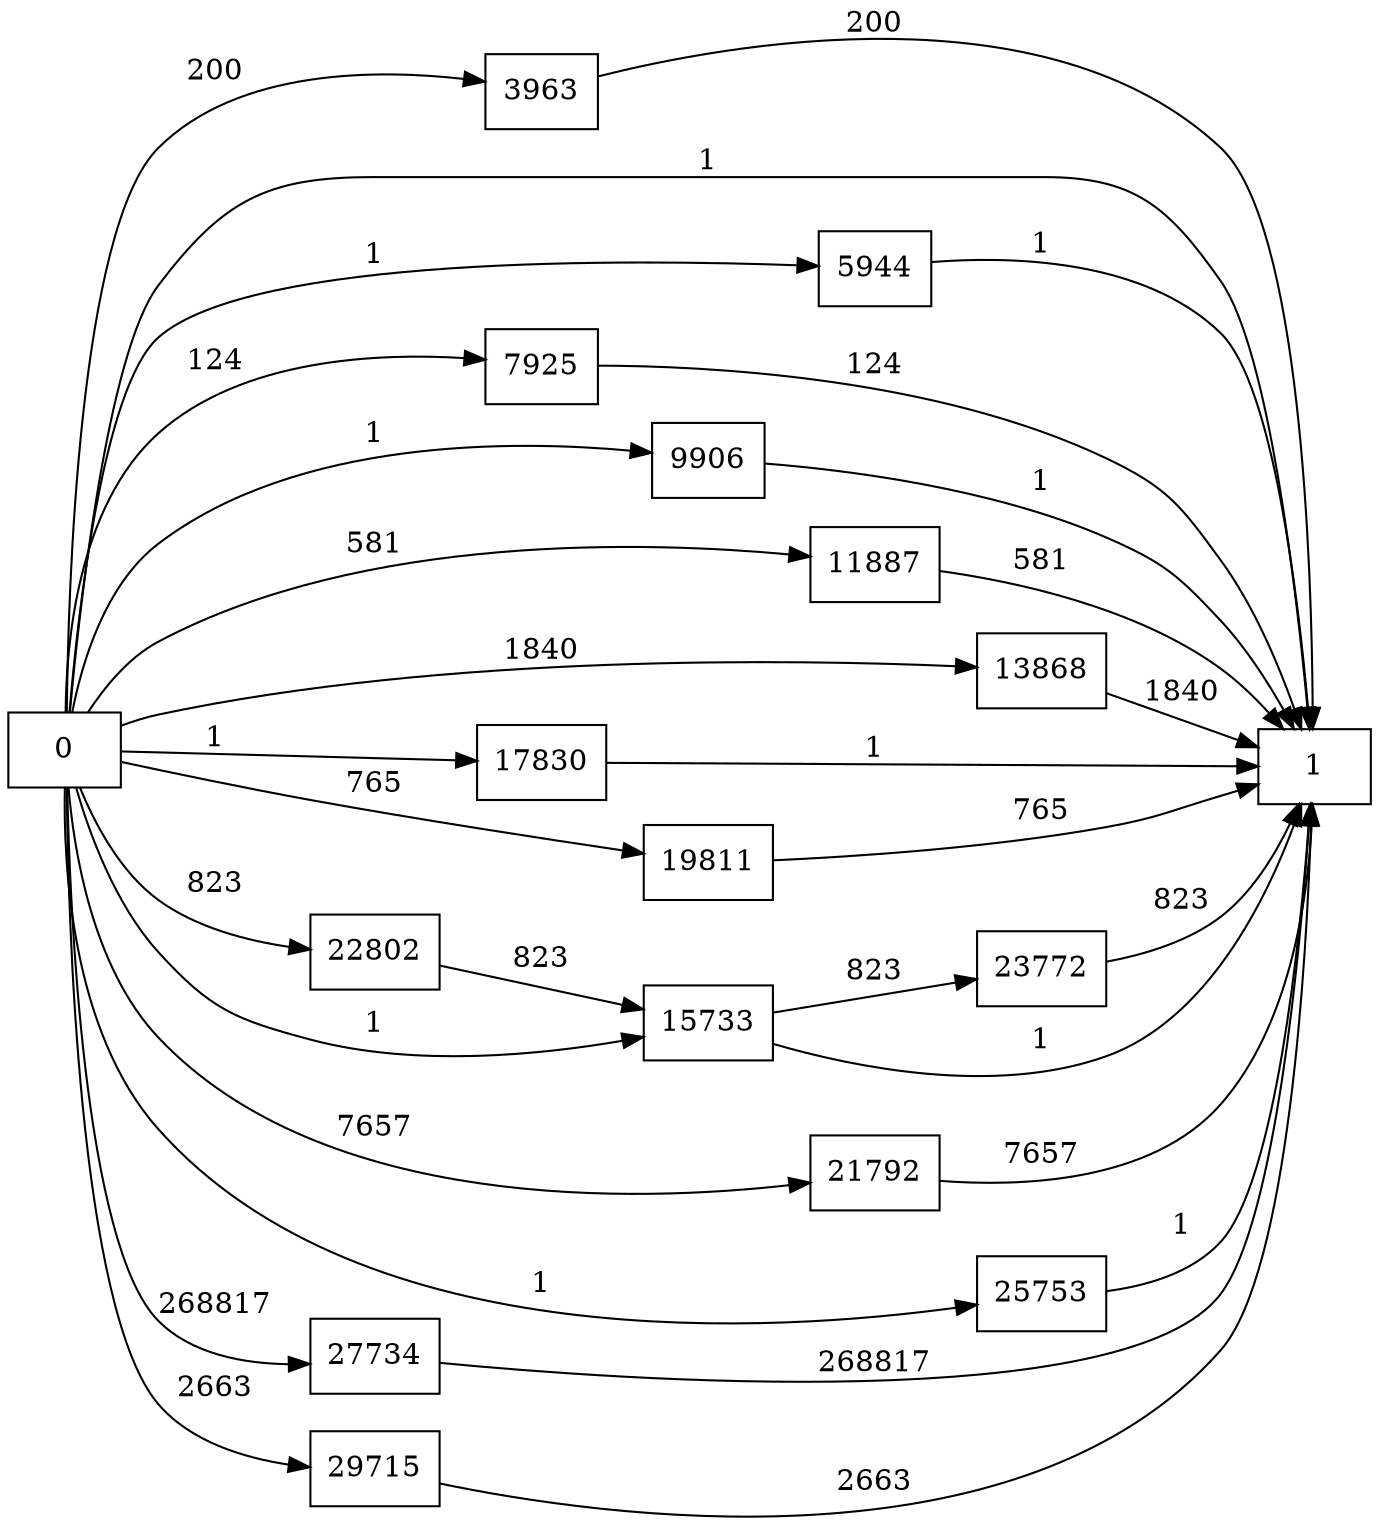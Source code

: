 digraph {
	graph [rankdir=LR]
	node [shape=rectangle]
	3963 -> 1 [label=200]
	5944 -> 1 [label=1]
	7925 -> 1 [label=124]
	9906 -> 1 [label=1]
	11887 -> 1 [label=581]
	13868 -> 1 [label=1840]
	15733 -> 1 [label=1]
	15733 -> 23772 [label=823]
	17830 -> 1 [label=1]
	19811 -> 1 [label=765]
	21792 -> 1 [label=7657]
	22802 -> 15733 [label=823]
	23772 -> 1 [label=823]
	25753 -> 1 [label=1]
	27734 -> 1 [label=268817]
	29715 -> 1 [label=2663]
	0 -> 1 [label=1]
	0 -> 3963 [label=200]
	0 -> 5944 [label=1]
	0 -> 7925 [label=124]
	0 -> 9906 [label=1]
	0 -> 11887 [label=581]
	0 -> 13868 [label=1840]
	0 -> 15733 [label=1]
	0 -> 17830 [label=1]
	0 -> 19811 [label=765]
	0 -> 21792 [label=7657]
	0 -> 22802 [label=823]
	0 -> 25753 [label=1]
	0 -> 27734 [label=268817]
	0 -> 29715 [label=2663]
}
